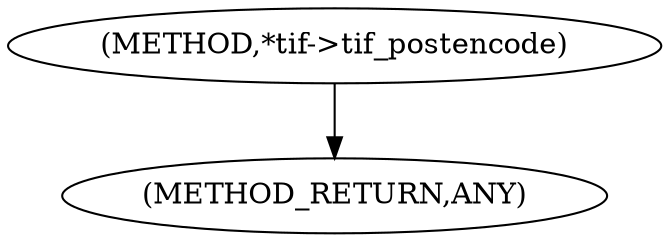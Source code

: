 digraph "*tif-&gt;tif_postencode" {  
"100137" [label = <(METHOD,*tif-&gt;tif_postencode)> ]
"100139" [label = <(METHOD_RETURN,ANY)> ]
  "100137" -> "100139" 
}
